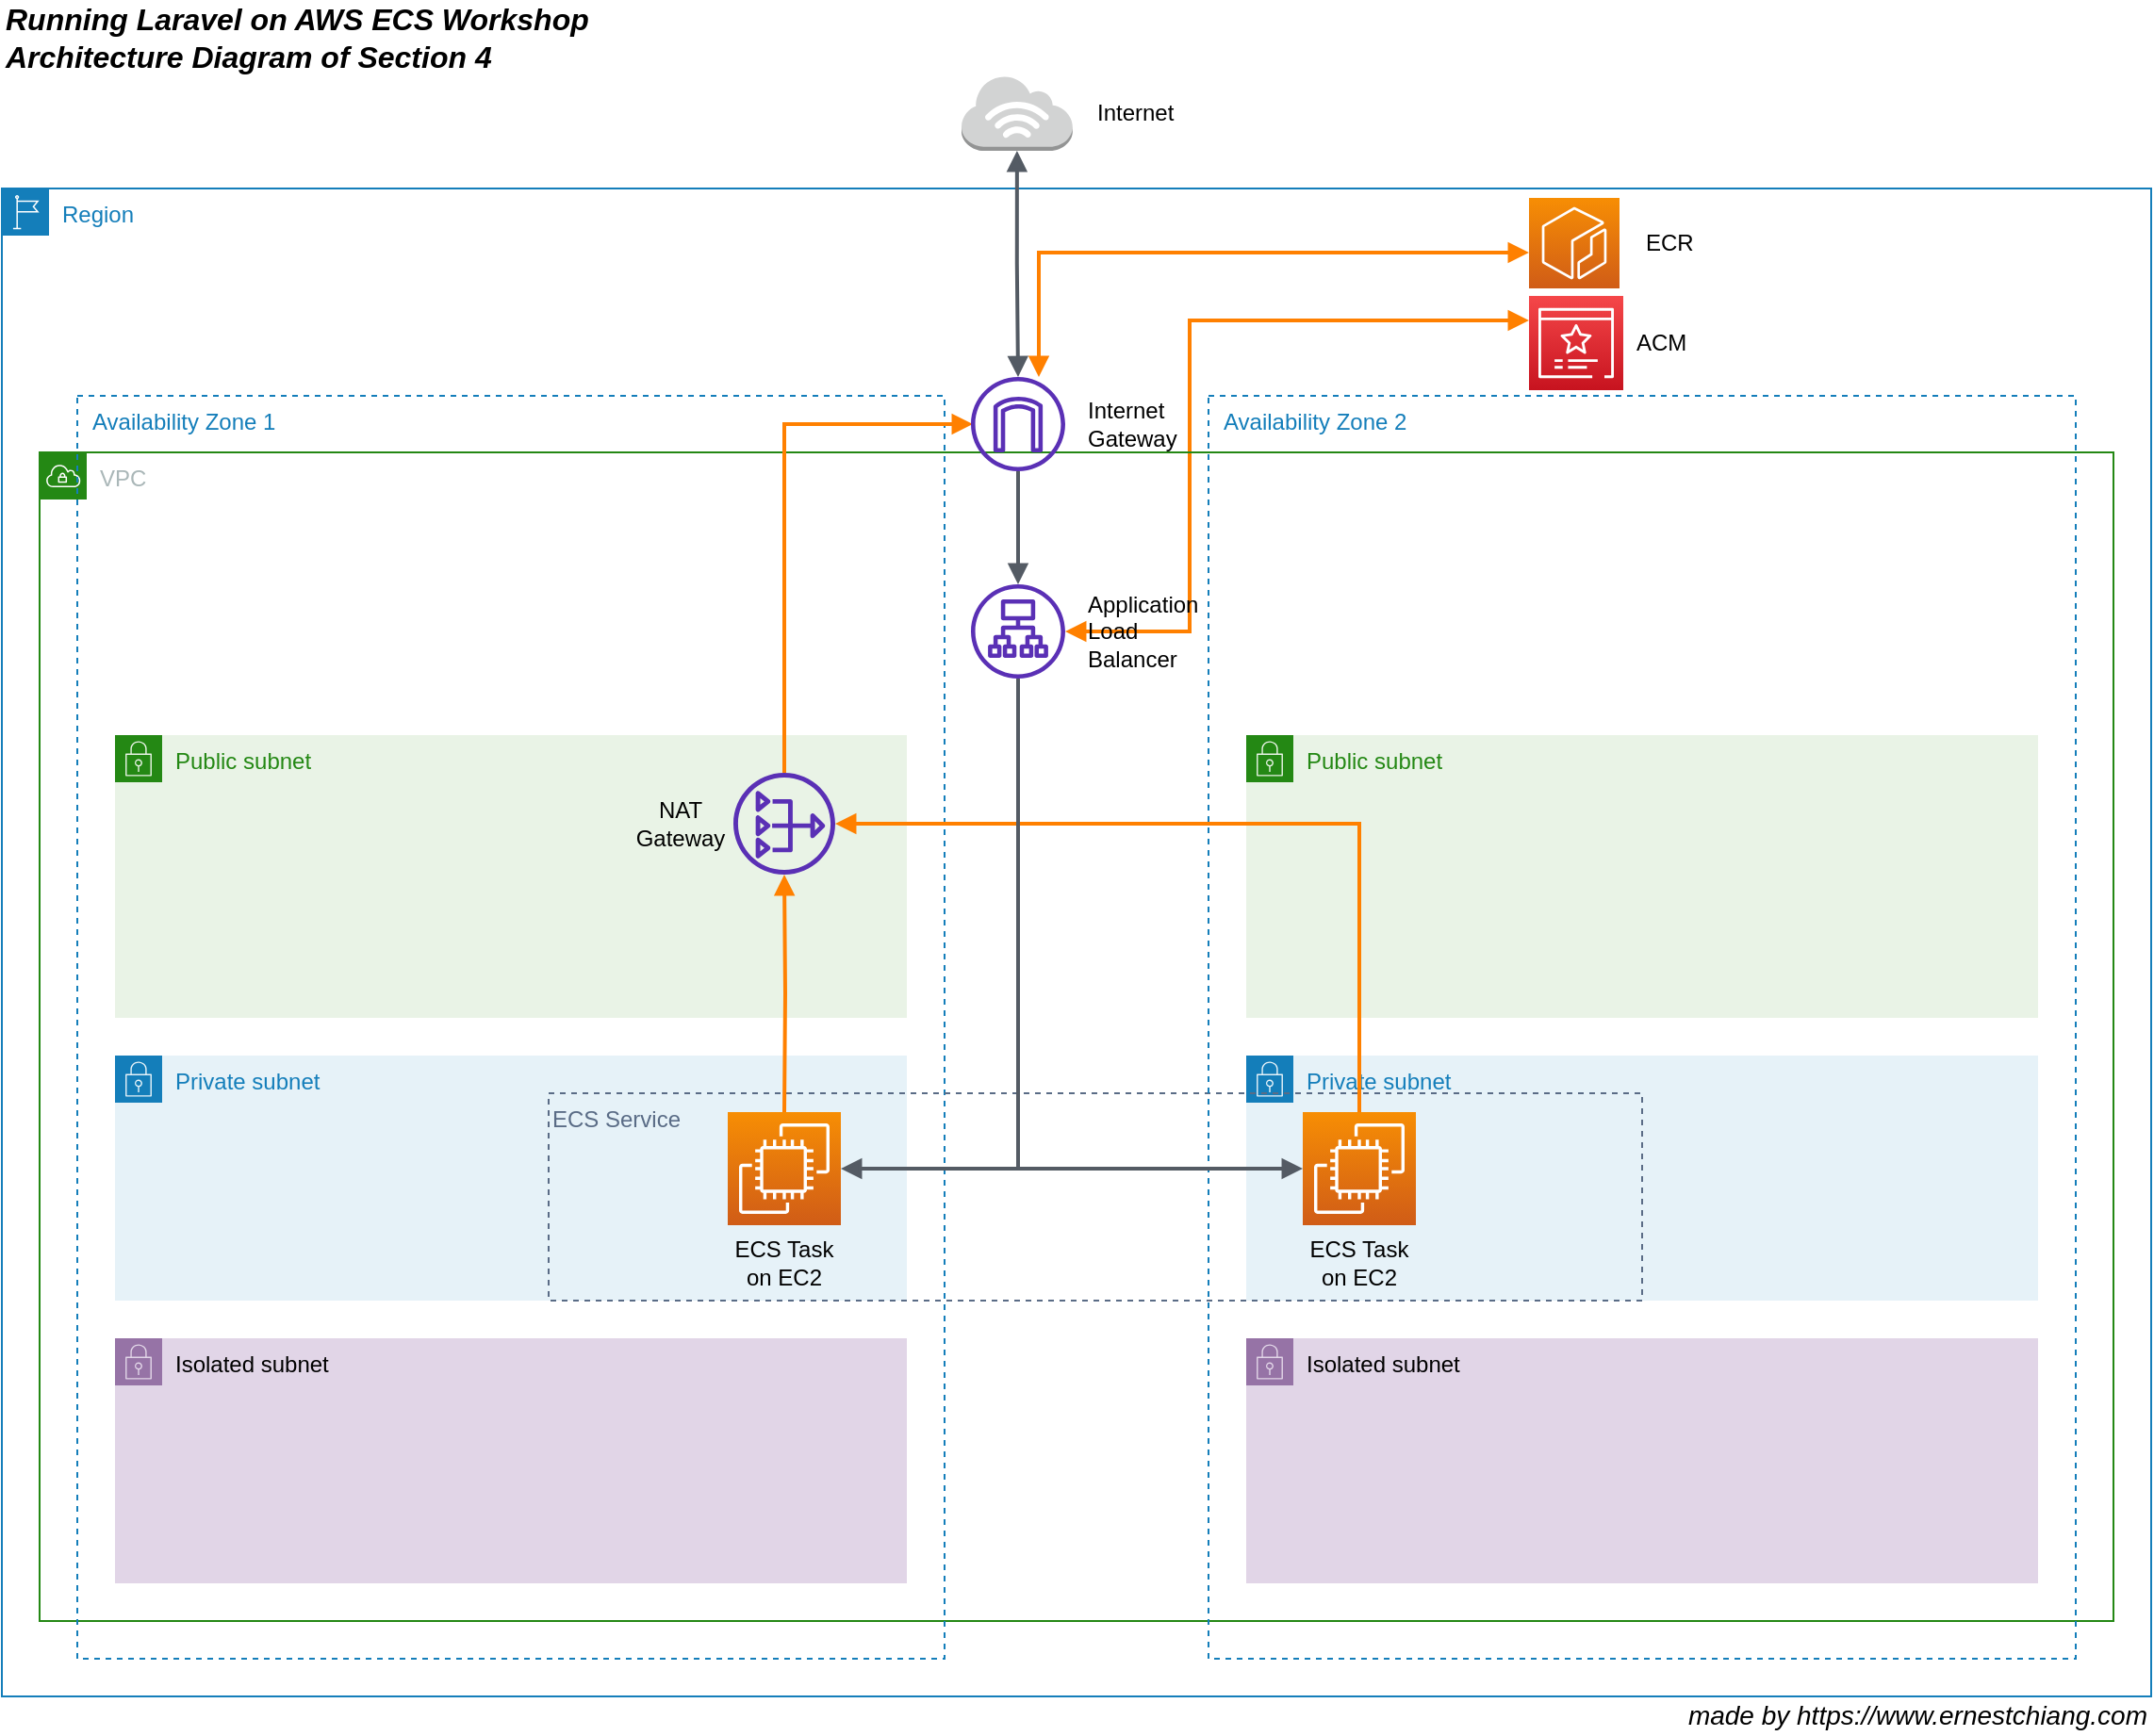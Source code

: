 <mxfile version="13.7.9" type="device"><diagram id="W_sO-s0YrB_RXeBc7aEj" name="Page-1"><mxGraphModel dx="946" dy="941" grid="1" gridSize="10" guides="1" tooltips="1" connect="1" arrows="1" fold="1" page="1" pageScale="1" pageWidth="850" pageHeight="1100" math="0" shadow="0"><root><mxCell id="0"/><mxCell id="1" parent="0"/><mxCell id="V-0giHCqQG7LBAJLv8Gr-1" value="Region" style="points=[[0,0],[0.25,0],[0.5,0],[0.75,0],[1,0],[1,0.25],[1,0.5],[1,0.75],[1,1],[0.75,1],[0.5,1],[0.25,1],[0,1],[0,0.75],[0,0.5],[0,0.25]];outlineConnect=0;gradientColor=none;html=1;whiteSpace=wrap;fontSize=12;fontStyle=0;shape=mxgraph.aws4.group;grIcon=mxgraph.aws4.group_region;strokeColor=#147EBA;fillColor=none;verticalAlign=top;align=left;spacingLeft=30;fontColor=#147EBA;dashed=0;" parent="1" vertex="1"><mxGeometry x="40" y="180" width="1140" height="800" as="geometry"/></mxCell><mxCell id="ZODFjAbuNCjmHEk1NS_I-3" style="edgeStyle=orthogonalEdgeStyle;rounded=0;orthogonalLoop=1;jettySize=auto;html=1;endArrow=block;endFill=1;strokeWidth=2;startArrow=block;startFill=1;fillColor=#ffe6cc;strokeColor=#FF8000;" edge="1" parent="1" source="V-0giHCqQG7LBAJLv8Gr-10" target="ZODFjAbuNCjmHEk1NS_I-1"><mxGeometry relative="1" as="geometry"><Array as="points"><mxPoint x="670" y="415"/><mxPoint x="670" y="250"/></Array><mxPoint x="600" y="290" as="sourcePoint"/><mxPoint x="860" y="244" as="targetPoint"/></mxGeometry></mxCell><mxCell id="at6KYlbyrC9-d_kE1n3b-4" value="Private subnet" style="points=[[0,0],[0.25,0],[0.5,0],[0.75,0],[1,0],[1,0.25],[1,0.5],[1,0.75],[1,1],[0.75,1],[0.5,1],[0.25,1],[0,1],[0,0.75],[0,0.5],[0,0.25]];outlineConnect=0;gradientColor=none;html=1;whiteSpace=wrap;fontSize=12;fontStyle=0;shape=mxgraph.aws4.group;grIcon=mxgraph.aws4.group_security_group;grStroke=0;strokeColor=#147EBA;fillColor=#E6F2F8;verticalAlign=top;align=left;spacingLeft=30;fontColor=#147EBA;dashed=0;" parent="1" vertex="1"><mxGeometry x="700" y="640" width="420" height="130" as="geometry"/></mxCell><mxCell id="at6KYlbyrC9-d_kE1n3b-2" value="Private subnet" style="points=[[0,0],[0.25,0],[0.5,0],[0.75,0],[1,0],[1,0.25],[1,0.5],[1,0.75],[1,1],[0.75,1],[0.5,1],[0.25,1],[0,1],[0,0.75],[0,0.5],[0,0.25]];outlineConnect=0;gradientColor=none;html=1;whiteSpace=wrap;fontSize=12;fontStyle=0;shape=mxgraph.aws4.group;grIcon=mxgraph.aws4.group_security_group;grStroke=0;strokeColor=#147EBA;fillColor=#E6F2F8;verticalAlign=top;align=left;spacingLeft=30;fontColor=#147EBA;dashed=0;" parent="1" vertex="1"><mxGeometry x="100" y="640" width="420" height="130" as="geometry"/></mxCell><mxCell id="V-0giHCqQG7LBAJLv8Gr-2" value="VPC" style="points=[[0,0],[0.25,0],[0.5,0],[0.75,0],[1,0],[1,0.25],[1,0.5],[1,0.75],[1,1],[0.75,1],[0.5,1],[0.25,1],[0,1],[0,0.75],[0,0.5],[0,0.25]];outlineConnect=0;gradientColor=none;html=1;whiteSpace=wrap;fontSize=12;fontStyle=0;shape=mxgraph.aws4.group;grIcon=mxgraph.aws4.group_vpc;strokeColor=#248814;fillColor=none;verticalAlign=top;align=left;spacingLeft=30;fontColor=#AAB7B8;dashed=0;" parent="1" vertex="1"><mxGeometry x="60" y="320" width="1100" height="620" as="geometry"/></mxCell><mxCell id="V-0giHCqQG7LBAJLv8Gr-5" value="  Availability Zone 1" style="fillColor=none;strokeColor=#147EBA;dashed=1;verticalAlign=top;fontStyle=0;fontColor=#147EBA;align=left;" parent="1" vertex="1"><mxGeometry x="80" y="290" width="460" height="670" as="geometry"/></mxCell><mxCell id="at6KYlbyrC9-d_kE1n3b-12" value="ECS Service" style="fillColor=none;strokeColor=#5A6C86;dashed=1;verticalAlign=top;fontStyle=0;fontColor=#5A6C86;align=left;" parent="1" vertex="1"><mxGeometry x="330" y="660" width="580" height="110" as="geometry"/></mxCell><mxCell id="V-0giHCqQG7LBAJLv8Gr-7" value="Public subnet" style="points=[[0,0],[0.25,0],[0.5,0],[0.75,0],[1,0],[1,0.25],[1,0.5],[1,0.75],[1,1],[0.75,1],[0.5,1],[0.25,1],[0,1],[0,0.75],[0,0.5],[0,0.25]];outlineConnect=0;gradientColor=none;html=1;whiteSpace=wrap;fontSize=12;fontStyle=0;shape=mxgraph.aws4.group;grIcon=mxgraph.aws4.group_security_group;grStroke=0;strokeColor=#248814;fillColor=#E9F3E6;verticalAlign=top;align=left;spacingLeft=30;fontColor=#248814;dashed=0;" parent="1" vertex="1"><mxGeometry x="100" y="470" width="420" height="150" as="geometry"/></mxCell><mxCell id="V-0giHCqQG7LBAJLv8Gr-15" value="" style="group" parent="1" vertex="1" connectable="0"><mxGeometry x="554" y="390" width="95" height="50" as="geometry"/></mxCell><mxCell id="V-0giHCqQG7LBAJLv8Gr-10" value="" style="outlineConnect=0;fontColor=#232F3E;gradientColor=none;fillColor=#5A30B5;strokeColor=none;dashed=0;verticalLabelPosition=bottom;verticalAlign=top;align=center;html=1;fontSize=12;fontStyle=0;aspect=fixed;pointerEvents=1;shape=mxgraph.aws4.application_load_balancer;" parent="V-0giHCqQG7LBAJLv8Gr-15" vertex="1"><mxGeometry width="50" height="50" as="geometry"/></mxCell><mxCell id="V-0giHCqQG7LBAJLv8Gr-14" value="Application Load&lt;br&gt;&lt;div&gt;&lt;span&gt;Balancer&lt;/span&gt;&lt;/div&gt;" style="text;html=1;strokeColor=none;fillColor=none;align=left;verticalAlign=middle;whiteSpace=wrap;rounded=0;shadow=0;labelBackgroundColor=none;sketch=0;" parent="V-0giHCqQG7LBAJLv8Gr-15" vertex="1"><mxGeometry x="60" y="15" width="40" height="20" as="geometry"/></mxCell><mxCell id="V-0giHCqQG7LBAJLv8Gr-18" value="" style="group" parent="1" vertex="1" connectable="0"><mxGeometry x="549" y="120" width="110" height="40" as="geometry"/></mxCell><mxCell id="V-0giHCqQG7LBAJLv8Gr-16" value="" style="outlineConnect=0;dashed=0;verticalLabelPosition=bottom;verticalAlign=top;align=center;html=1;shape=mxgraph.aws3.internet_3;fillColor=#D2D3D3;gradientColor=none;shadow=0;labelBackgroundColor=none;sketch=0;strokeColor=#000000;" parent="V-0giHCqQG7LBAJLv8Gr-18" vertex="1"><mxGeometry width="58.89" height="40" as="geometry"/></mxCell><mxCell id="V-0giHCqQG7LBAJLv8Gr-17" value="Internet" style="text;html=1;strokeColor=none;fillColor=none;align=left;verticalAlign=middle;whiteSpace=wrap;rounded=0;shadow=0;labelBackgroundColor=none;sketch=0;" parent="V-0giHCqQG7LBAJLv8Gr-18" vertex="1"><mxGeometry x="70" y="10" width="40" height="20" as="geometry"/></mxCell><mxCell id="V-0giHCqQG7LBAJLv8Gr-19" value="" style="edgeStyle=orthogonalEdgeStyle;html=1;endArrow=block;elbow=vertical;startArrow=block;startFill=1;endFill=1;strokeColor=#545B64;rounded=0;exitX=0.5;exitY=1;exitDx=0;exitDy=0;exitPerimeter=0;strokeWidth=2;" parent="1" source="V-0giHCqQG7LBAJLv8Gr-16" target="V-0giHCqQG7LBAJLv8Gr-11" edge="1"><mxGeometry width="100" relative="1" as="geometry"><mxPoint x="604" y="210" as="sourcePoint"/><mxPoint x="704" y="210" as="targetPoint"/></mxGeometry></mxCell><mxCell id="V-0giHCqQG7LBAJLv8Gr-20" value="" style="edgeStyle=orthogonalEdgeStyle;html=1;endArrow=none;elbow=vertical;startArrow=block;startFill=1;strokeColor=#545B64;rounded=0;strokeWidth=2;" parent="1" source="V-0giHCqQG7LBAJLv8Gr-10" target="V-0giHCqQG7LBAJLv8Gr-11" edge="1"><mxGeometry width="100" relative="1" as="geometry"><mxPoint x="759" y="180" as="sourcePoint"/><mxPoint x="859" y="180" as="targetPoint"/></mxGeometry></mxCell><mxCell id="at6KYlbyrC9-d_kE1n3b-13" style="edgeStyle=orthogonalEdgeStyle;rounded=0;orthogonalLoop=1;jettySize=auto;html=1;endArrow=block;endFill=1;strokeWidth=2;fillColor=#ffe6cc;strokeColor=#FF8000;" parent="1" target="at6KYlbyrC9-d_kE1n3b-10" edge="1"><mxGeometry relative="1" as="geometry"><mxPoint x="455" y="670" as="sourcePoint"/></mxGeometry></mxCell><mxCell id="V-0giHCqQG7LBAJLv8Gr-23" value="ECS Task on EC2" style="text;html=1;strokeColor=none;fillColor=none;align=center;verticalAlign=middle;whiteSpace=wrap;rounded=0;shadow=0;labelBackgroundColor=none;sketch=0;" parent="1" vertex="1"><mxGeometry x="420" y="740" width="70" height="20" as="geometry"/></mxCell><mxCell id="V-0giHCqQG7LBAJLv8Gr-27" value="" style="edgeStyle=orthogonalEdgeStyle;html=1;endArrow=none;elbow=vertical;startArrow=block;startFill=1;strokeColor=#545B64;rounded=0;strokeWidth=2;" parent="1" target="V-0giHCqQG7LBAJLv8Gr-10" edge="1"><mxGeometry width="100" relative="1" as="geometry"><mxPoint x="485" y="700" as="sourcePoint"/><mxPoint x="301" y="440" as="targetPoint"/><Array as="points"><mxPoint x="579" y="700"/></Array></mxGeometry></mxCell><mxCell id="V-0giHCqQG7LBAJLv8Gr-28" value="made by https://www.ernestchiang.com" style="text;html=1;strokeColor=none;fillColor=none;align=right;verticalAlign=middle;whiteSpace=wrap;rounded=0;shadow=0;labelBackgroundColor=none;sketch=0;fontStyle=2;fontSize=14;" parent="1" vertex="1"><mxGeometry x="920" y="980" width="260" height="20" as="geometry"/></mxCell><mxCell id="at6KYlbyrC9-d_kE1n3b-1" value="  Availability Zone 2" style="fillColor=none;strokeColor=#147EBA;dashed=1;verticalAlign=top;fontStyle=0;fontColor=#147EBA;align=left;" parent="1" vertex="1"><mxGeometry x="680" y="290" width="460" height="670" as="geometry"/></mxCell><mxCell id="at6KYlbyrC9-d_kE1n3b-3" value="Public subnet" style="points=[[0,0],[0.25,0],[0.5,0],[0.75,0],[1,0],[1,0.25],[1,0.5],[1,0.75],[1,1],[0.75,1],[0.5,1],[0.25,1],[0,1],[0,0.75],[0,0.5],[0,0.25]];outlineConnect=0;gradientColor=none;html=1;whiteSpace=wrap;fontSize=12;fontStyle=0;shape=mxgraph.aws4.group;grIcon=mxgraph.aws4.group_security_group;grStroke=0;strokeColor=#248814;fillColor=#E9F3E6;verticalAlign=top;align=left;spacingLeft=30;fontColor=#248814;dashed=0;" parent="1" vertex="1"><mxGeometry x="700" y="470" width="420" height="150" as="geometry"/></mxCell><mxCell id="at6KYlbyrC9-d_kE1n3b-5" value="Isolated subnet" style="points=[[0,0],[0.25,0],[0.5,0],[0.75,0],[1,0],[1,0.25],[1,0.5],[1,0.75],[1,1],[0.75,1],[0.5,1],[0.25,1],[0,1],[0,0.75],[0,0.5],[0,0.25]];outlineConnect=0;html=1;whiteSpace=wrap;fontSize=12;fontStyle=0;shape=mxgraph.aws4.group;grIcon=mxgraph.aws4.group_security_group;grStroke=0;strokeColor=#9673a6;fillColor=#e1d5e7;verticalAlign=top;align=left;spacingLeft=30;dashed=0;shadow=0;" parent="1" vertex="1"><mxGeometry x="100" y="790" width="420" height="130" as="geometry"/></mxCell><mxCell id="at6KYlbyrC9-d_kE1n3b-6" value="Isolated subnet" style="points=[[0,0],[0.25,0],[0.5,0],[0.75,0],[1,0],[1,0.25],[1,0.5],[1,0.75],[1,1],[0.75,1],[0.5,1],[0.25,1],[0,1],[0,0.75],[0,0.5],[0,0.25]];outlineConnect=0;html=1;whiteSpace=wrap;fontSize=12;fontStyle=0;shape=mxgraph.aws4.group;grIcon=mxgraph.aws4.group_security_group;grStroke=0;strokeColor=#9673a6;fillColor=#e1d5e7;verticalAlign=top;align=left;spacingLeft=30;dashed=0;" parent="1" vertex="1"><mxGeometry x="700" y="790" width="420" height="130" as="geometry"/></mxCell><mxCell id="at6KYlbyrC9-d_kE1n3b-15" style="edgeStyle=orthogonalEdgeStyle;rounded=0;orthogonalLoop=1;jettySize=auto;html=1;endArrow=block;endFill=1;strokeWidth=2;fillColor=#ffe6cc;strokeColor=#FF8000;" parent="1" target="at6KYlbyrC9-d_kE1n3b-10" edge="1"><mxGeometry relative="1" as="geometry"><Array as="points"><mxPoint x="760" y="517"/></Array><mxPoint x="760" y="670" as="sourcePoint"/></mxGeometry></mxCell><mxCell id="at6KYlbyrC9-d_kE1n3b-8" value="ECS Task on EC2" style="text;html=1;strokeColor=none;fillColor=none;align=center;verticalAlign=middle;whiteSpace=wrap;rounded=0;shadow=0;labelBackgroundColor=none;sketch=0;" parent="1" vertex="1"><mxGeometry x="730" y="740" width="60" height="20" as="geometry"/></mxCell><mxCell id="at6KYlbyrC9-d_kE1n3b-9" value="" style="edgeStyle=orthogonalEdgeStyle;html=1;endArrow=none;elbow=vertical;startArrow=block;startFill=1;strokeColor=#545B64;rounded=0;strokeWidth=2;" parent="1" target="V-0giHCqQG7LBAJLv8Gr-10" edge="1"><mxGeometry width="100" relative="1" as="geometry"><mxPoint x="730" y="700" as="sourcePoint"/><mxPoint x="589" y="450" as="targetPoint"/><Array as="points"><mxPoint x="579" y="700"/></Array></mxGeometry></mxCell><mxCell id="at6KYlbyrC9-d_kE1n3b-14" style="edgeStyle=orthogonalEdgeStyle;rounded=0;orthogonalLoop=1;jettySize=auto;html=1;entryX=0.02;entryY=0.5;entryDx=0;entryDy=0;entryPerimeter=0;endArrow=block;endFill=1;strokeWidth=2;fillColor=#ffe6cc;strokeColor=#FF8000;" parent="1" source="at6KYlbyrC9-d_kE1n3b-10" target="V-0giHCqQG7LBAJLv8Gr-11" edge="1"><mxGeometry relative="1" as="geometry"><Array as="points"><mxPoint x="455" y="305"/></Array></mxGeometry></mxCell><mxCell id="at6KYlbyrC9-d_kE1n3b-18" value="" style="group" parent="1" vertex="1" connectable="0"><mxGeometry x="380" y="490" width="102" height="54" as="geometry"/></mxCell><mxCell id="at6KYlbyrC9-d_kE1n3b-10" value="" style="outlineConnect=0;fontColor=#232F3E;gradientColor=none;fillColor=#5A30B5;strokeColor=none;dashed=0;verticalLabelPosition=bottom;verticalAlign=top;align=center;html=1;fontSize=12;fontStyle=0;aspect=fixed;pointerEvents=1;shape=mxgraph.aws4.nat_gateway;" parent="at6KYlbyrC9-d_kE1n3b-18" vertex="1"><mxGeometry x="48" width="54" height="54" as="geometry"/></mxCell><mxCell id="at6KYlbyrC9-d_kE1n3b-11" value="NAT Gateway" style="text;html=1;strokeColor=none;fillColor=none;align=center;verticalAlign=middle;whiteSpace=wrap;rounded=0;shadow=0;labelBackgroundColor=none;sketch=0;" parent="at6KYlbyrC9-d_kE1n3b-18" vertex="1"><mxGeometry y="17" width="40" height="20" as="geometry"/></mxCell><mxCell id="at6KYlbyrC9-d_kE1n3b-19" value="" style="group" parent="1" vertex="1" connectable="0"><mxGeometry x="850" y="185" width="100" height="48" as="geometry"/></mxCell><mxCell id="at6KYlbyrC9-d_kE1n3b-16" value="" style="outlineConnect=0;fontColor=#232F3E;gradientColor=#F78E04;gradientDirection=north;fillColor=#D05C17;strokeColor=#ffffff;dashed=0;verticalLabelPosition=bottom;verticalAlign=top;align=center;html=1;fontSize=12;fontStyle=0;aspect=fixed;shape=mxgraph.aws4.resourceIcon;resIcon=mxgraph.aws4.ecr;shadow=0;" parent="at6KYlbyrC9-d_kE1n3b-19" vertex="1"><mxGeometry width="48" height="48" as="geometry"/></mxCell><mxCell id="at6KYlbyrC9-d_kE1n3b-17" value="ECR" style="text;html=1;strokeColor=none;fillColor=none;align=left;verticalAlign=middle;whiteSpace=wrap;rounded=0;shadow=0;labelBackgroundColor=none;sketch=0;" parent="at6KYlbyrC9-d_kE1n3b-19" vertex="1"><mxGeometry x="60" y="14" width="40" height="20" as="geometry"/></mxCell><mxCell id="at6KYlbyrC9-d_kE1n3b-20" style="edgeStyle=orthogonalEdgeStyle;rounded=0;orthogonalLoop=1;jettySize=auto;html=1;endArrow=block;endFill=1;strokeWidth=2;startArrow=block;startFill=1;fillColor=#ffe6cc;strokeColor=#FF8000;" parent="1" source="V-0giHCqQG7LBAJLv8Gr-11" target="at6KYlbyrC9-d_kE1n3b-16" edge="1"><mxGeometry relative="1" as="geometry"><Array as="points"><mxPoint x="590" y="214"/></Array></mxGeometry></mxCell><mxCell id="at6KYlbyrC9-d_kE1n3b-21" value="Running Laravel on AWS ECS Workshop&lt;br style=&quot;font-size: 16px&quot;&gt;Architecture Diagram of Section 4" style="text;html=1;strokeColor=none;fillColor=none;align=left;verticalAlign=middle;whiteSpace=wrap;rounded=0;shadow=0;labelBackgroundColor=none;sketch=0;fontStyle=3;fontSize=16;" parent="1" vertex="1"><mxGeometry x="40" y="80" width="340" height="40" as="geometry"/></mxCell><mxCell id="vJxeZyQ4awNRe2Guaw7K-1" value="" style="outlineConnect=0;fontColor=#232F3E;gradientColor=#F78E04;gradientDirection=north;fillColor=#D05C17;strokeColor=#ffffff;dashed=0;verticalLabelPosition=bottom;verticalAlign=top;align=center;html=1;fontSize=12;fontStyle=0;aspect=fixed;shape=mxgraph.aws4.resourceIcon;resIcon=mxgraph.aws4.ec2;" parent="1" vertex="1"><mxGeometry x="425" y="670" width="60" height="60" as="geometry"/></mxCell><mxCell id="vJxeZyQ4awNRe2Guaw7K-2" value="" style="outlineConnect=0;fontColor=#232F3E;gradientColor=#F78E04;gradientDirection=north;fillColor=#D05C17;strokeColor=#ffffff;dashed=0;verticalLabelPosition=bottom;verticalAlign=top;align=center;html=1;fontSize=12;fontStyle=0;aspect=fixed;shape=mxgraph.aws4.resourceIcon;resIcon=mxgraph.aws4.ec2;" parent="1" vertex="1"><mxGeometry x="730" y="670" width="60" height="60" as="geometry"/></mxCell><mxCell id="V-0giHCqQG7LBAJLv8Gr-13" value="" style="group" parent="1" vertex="1" connectable="0"><mxGeometry x="554" y="280" width="100" height="50" as="geometry"/></mxCell><mxCell id="V-0giHCqQG7LBAJLv8Gr-12" value="Internet Gateway" style="text;html=1;strokeColor=none;fillColor=none;align=left;verticalAlign=middle;whiteSpace=wrap;rounded=0;shadow=0;labelBackgroundColor=none;sketch=0;" parent="V-0giHCqQG7LBAJLv8Gr-13" vertex="1"><mxGeometry x="60" y="15" width="40" height="20" as="geometry"/></mxCell><mxCell id="V-0giHCqQG7LBAJLv8Gr-11" value="" style="outlineConnect=0;fontColor=#232F3E;fillColor=#5A30B5;dashed=0;verticalLabelPosition=bottom;verticalAlign=top;align=center;html=1;fontSize=12;fontStyle=0;aspect=fixed;pointerEvents=1;shape=mxgraph.aws4.internet_gateway;strokeColor=none;sketch=0;shadow=0;labelBackgroundColor=none;" parent="V-0giHCqQG7LBAJLv8Gr-13" vertex="1"><mxGeometry width="50" height="50" as="geometry"/></mxCell><mxCell id="ZODFjAbuNCjmHEk1NS_I-4" value="" style="group" vertex="1" connectable="0" parent="1"><mxGeometry x="850" y="237" width="95" height="50" as="geometry"/></mxCell><mxCell id="ZODFjAbuNCjmHEk1NS_I-1" value="" style="outlineConnect=0;fontColor=#232F3E;gradientColor=#F54749;gradientDirection=north;fillColor=#C7131F;strokeColor=#ffffff;dashed=0;verticalLabelPosition=bottom;verticalAlign=top;align=center;html=1;fontSize=12;fontStyle=0;aspect=fixed;shape=mxgraph.aws4.resourceIcon;resIcon=mxgraph.aws4.certificate_manager_3;" vertex="1" parent="ZODFjAbuNCjmHEk1NS_I-4"><mxGeometry width="50" height="50" as="geometry"/></mxCell><mxCell id="ZODFjAbuNCjmHEk1NS_I-2" value="ACM" style="text;html=1;strokeColor=none;fillColor=none;align=left;verticalAlign=middle;whiteSpace=wrap;rounded=0;shadow=0;labelBackgroundColor=none;sketch=0;" vertex="1" parent="ZODFjAbuNCjmHEk1NS_I-4"><mxGeometry x="55" y="15" width="40" height="20" as="geometry"/></mxCell></root></mxGraphModel></diagram></mxfile>